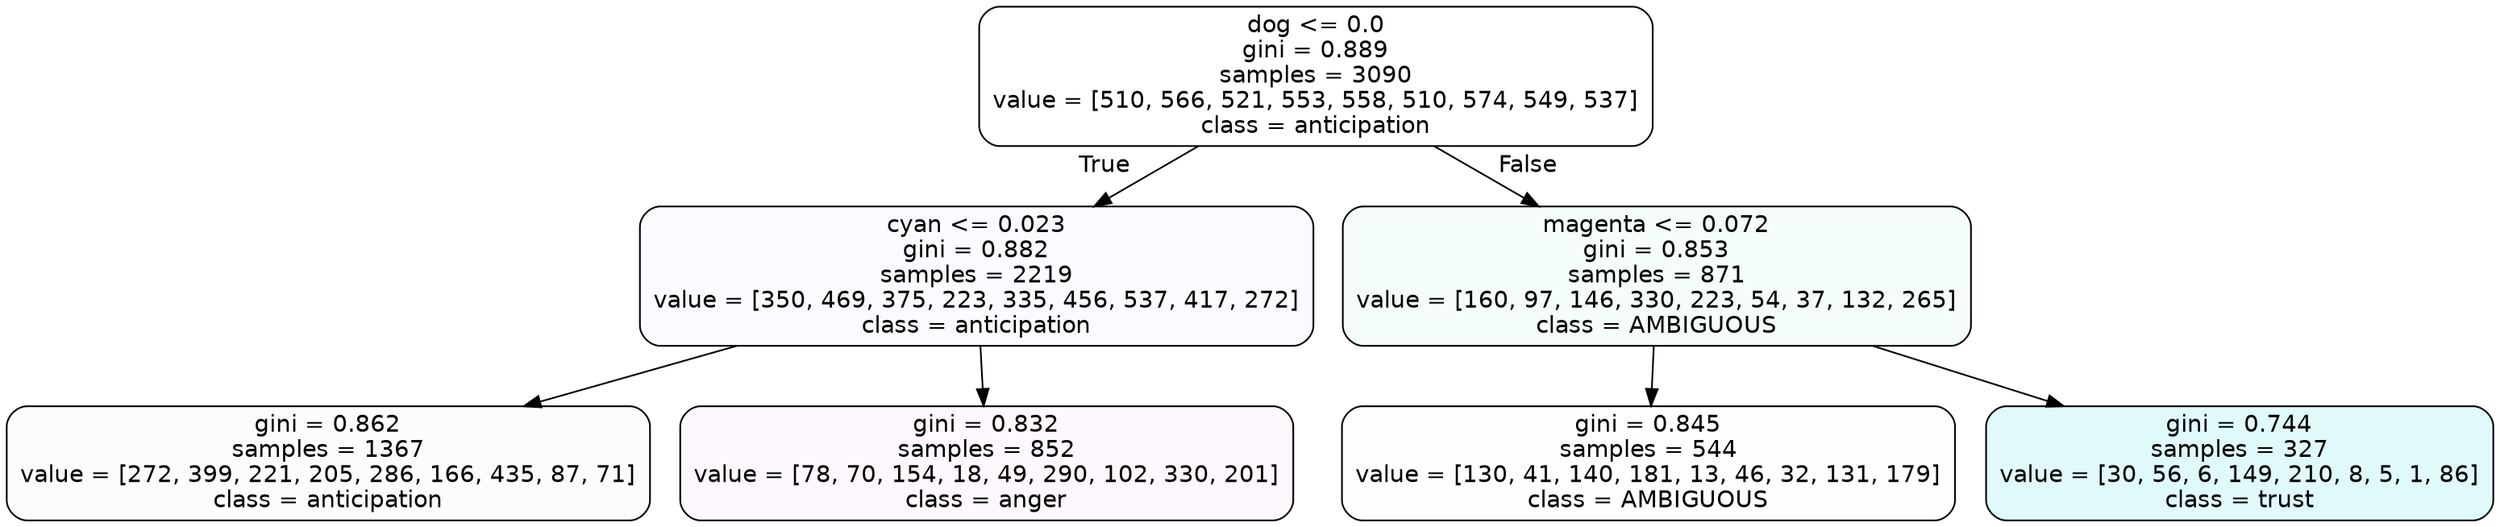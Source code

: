 digraph Tree {
node [shape=box, style="filled, rounded", color="black", fontname=helvetica] ;
edge [fontname=helvetica] ;
0 [label="dog <= 0.0\ngini = 0.889\nsamples = 3090\nvalue = [510, 566, 521, 553, 558, 510, 574, 549, 537]\nclass = anticipation", fillcolor="#8139e500"] ;
1 [label="cyan <= 0.023\ngini = 0.882\nsamples = 2219\nvalue = [350, 469, 375, 223, 335, 456, 537, 417, 272]\nclass = anticipation", fillcolor="#8139e506"] ;
0 -> 1 [labeldistance=2.5, labelangle=45, headlabel="True"] ;
2 [label="gini = 0.862\nsamples = 1367\nvalue = [272, 399, 221, 205, 286, 166, 435, 87, 71]\nclass = anticipation", fillcolor="#8139e505"] ;
1 -> 2 ;
3 [label="gini = 0.832\nsamples = 852\nvalue = [78, 70, 154, 18, 49, 290, 102, 330, 201]\nclass = anger", fillcolor="#e539d70a"] ;
1 -> 3 ;
4 [label="magenta <= 0.072\ngini = 0.853\nsamples = 871\nvalue = [160, 97, 146, 330, 223, 54, 37, 132, 265]\nclass = AMBIGUOUS", fillcolor="#39e5810e"] ;
0 -> 4 [labeldistance=2.5, labelangle=-45, headlabel="False"] ;
5 [label="gini = 0.845\nsamples = 544\nvalue = [130, 41, 140, 181, 13, 46, 32, 131, 179]\nclass = AMBIGUOUS", fillcolor="#39e58101"] ;
4 -> 5 ;
6 [label="gini = 0.744\nsamples = 327\nvalue = [30, 56, 6, 149, 210, 8, 5, 1, 86]\nclass = trust", fillcolor="#39d7e527"] ;
4 -> 6 ;
}